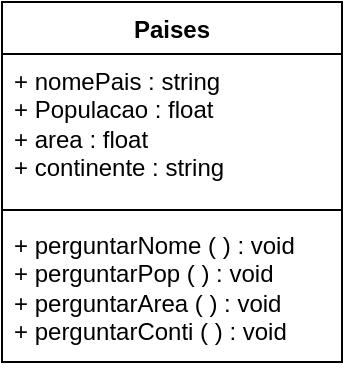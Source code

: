 <mxfile version="21.6.9" type="device">
  <diagram name="Página-1" id="1McYbBtYdGVDbuxUP6Oa">
    <mxGraphModel dx="737" dy="332" grid="1" gridSize="10" guides="1" tooltips="1" connect="1" arrows="1" fold="1" page="1" pageScale="1" pageWidth="827" pageHeight="1169" math="0" shadow="0">
      <root>
        <mxCell id="0" />
        <mxCell id="1" parent="0" />
        <mxCell id="feDgSvY6A5l9Jfa9g5oo-10" value="Paises" style="swimlane;fontStyle=1;align=center;verticalAlign=top;childLayout=stackLayout;horizontal=1;startSize=26;horizontalStack=0;resizeParent=1;resizeParentMax=0;resizeLast=0;collapsible=1;marginBottom=0;whiteSpace=wrap;html=1;" parent="1" vertex="1">
          <mxGeometry x="60" y="70" width="170" height="180" as="geometry" />
        </mxCell>
        <mxCell id="feDgSvY6A5l9Jfa9g5oo-11" value="+ nomePais : string&lt;br&gt;+ Populacao : float&lt;br&gt;+ area : float&lt;br&gt;+ continente : string" style="text;strokeColor=none;fillColor=none;align=left;verticalAlign=top;spacingLeft=4;spacingRight=4;overflow=hidden;rotatable=0;points=[[0,0.5],[1,0.5]];portConstraint=eastwest;whiteSpace=wrap;html=1;" parent="feDgSvY6A5l9Jfa9g5oo-10" vertex="1">
          <mxGeometry y="26" width="170" height="74" as="geometry" />
        </mxCell>
        <mxCell id="feDgSvY6A5l9Jfa9g5oo-12" value="" style="line;strokeWidth=1;fillColor=none;align=left;verticalAlign=middle;spacingTop=-1;spacingLeft=3;spacingRight=3;rotatable=0;labelPosition=right;points=[];portConstraint=eastwest;strokeColor=inherit;" parent="feDgSvY6A5l9Jfa9g5oo-10" vertex="1">
          <mxGeometry y="100" width="170" height="8" as="geometry" />
        </mxCell>
        <mxCell id="feDgSvY6A5l9Jfa9g5oo-13" value="+ perguntarNome ( ) : void&lt;br&gt;+ perguntarPop ( ) : void&lt;br&gt;+ perguntarArea ( ) : void&lt;br&gt;+ perguntarConti ( ) : void" style="text;strokeColor=none;fillColor=none;align=left;verticalAlign=top;spacingLeft=4;spacingRight=4;overflow=hidden;rotatable=0;points=[[0,0.5],[1,0.5]];portConstraint=eastwest;whiteSpace=wrap;html=1;" parent="feDgSvY6A5l9Jfa9g5oo-10" vertex="1">
          <mxGeometry y="108" width="170" height="72" as="geometry" />
        </mxCell>
      </root>
    </mxGraphModel>
  </diagram>
</mxfile>

